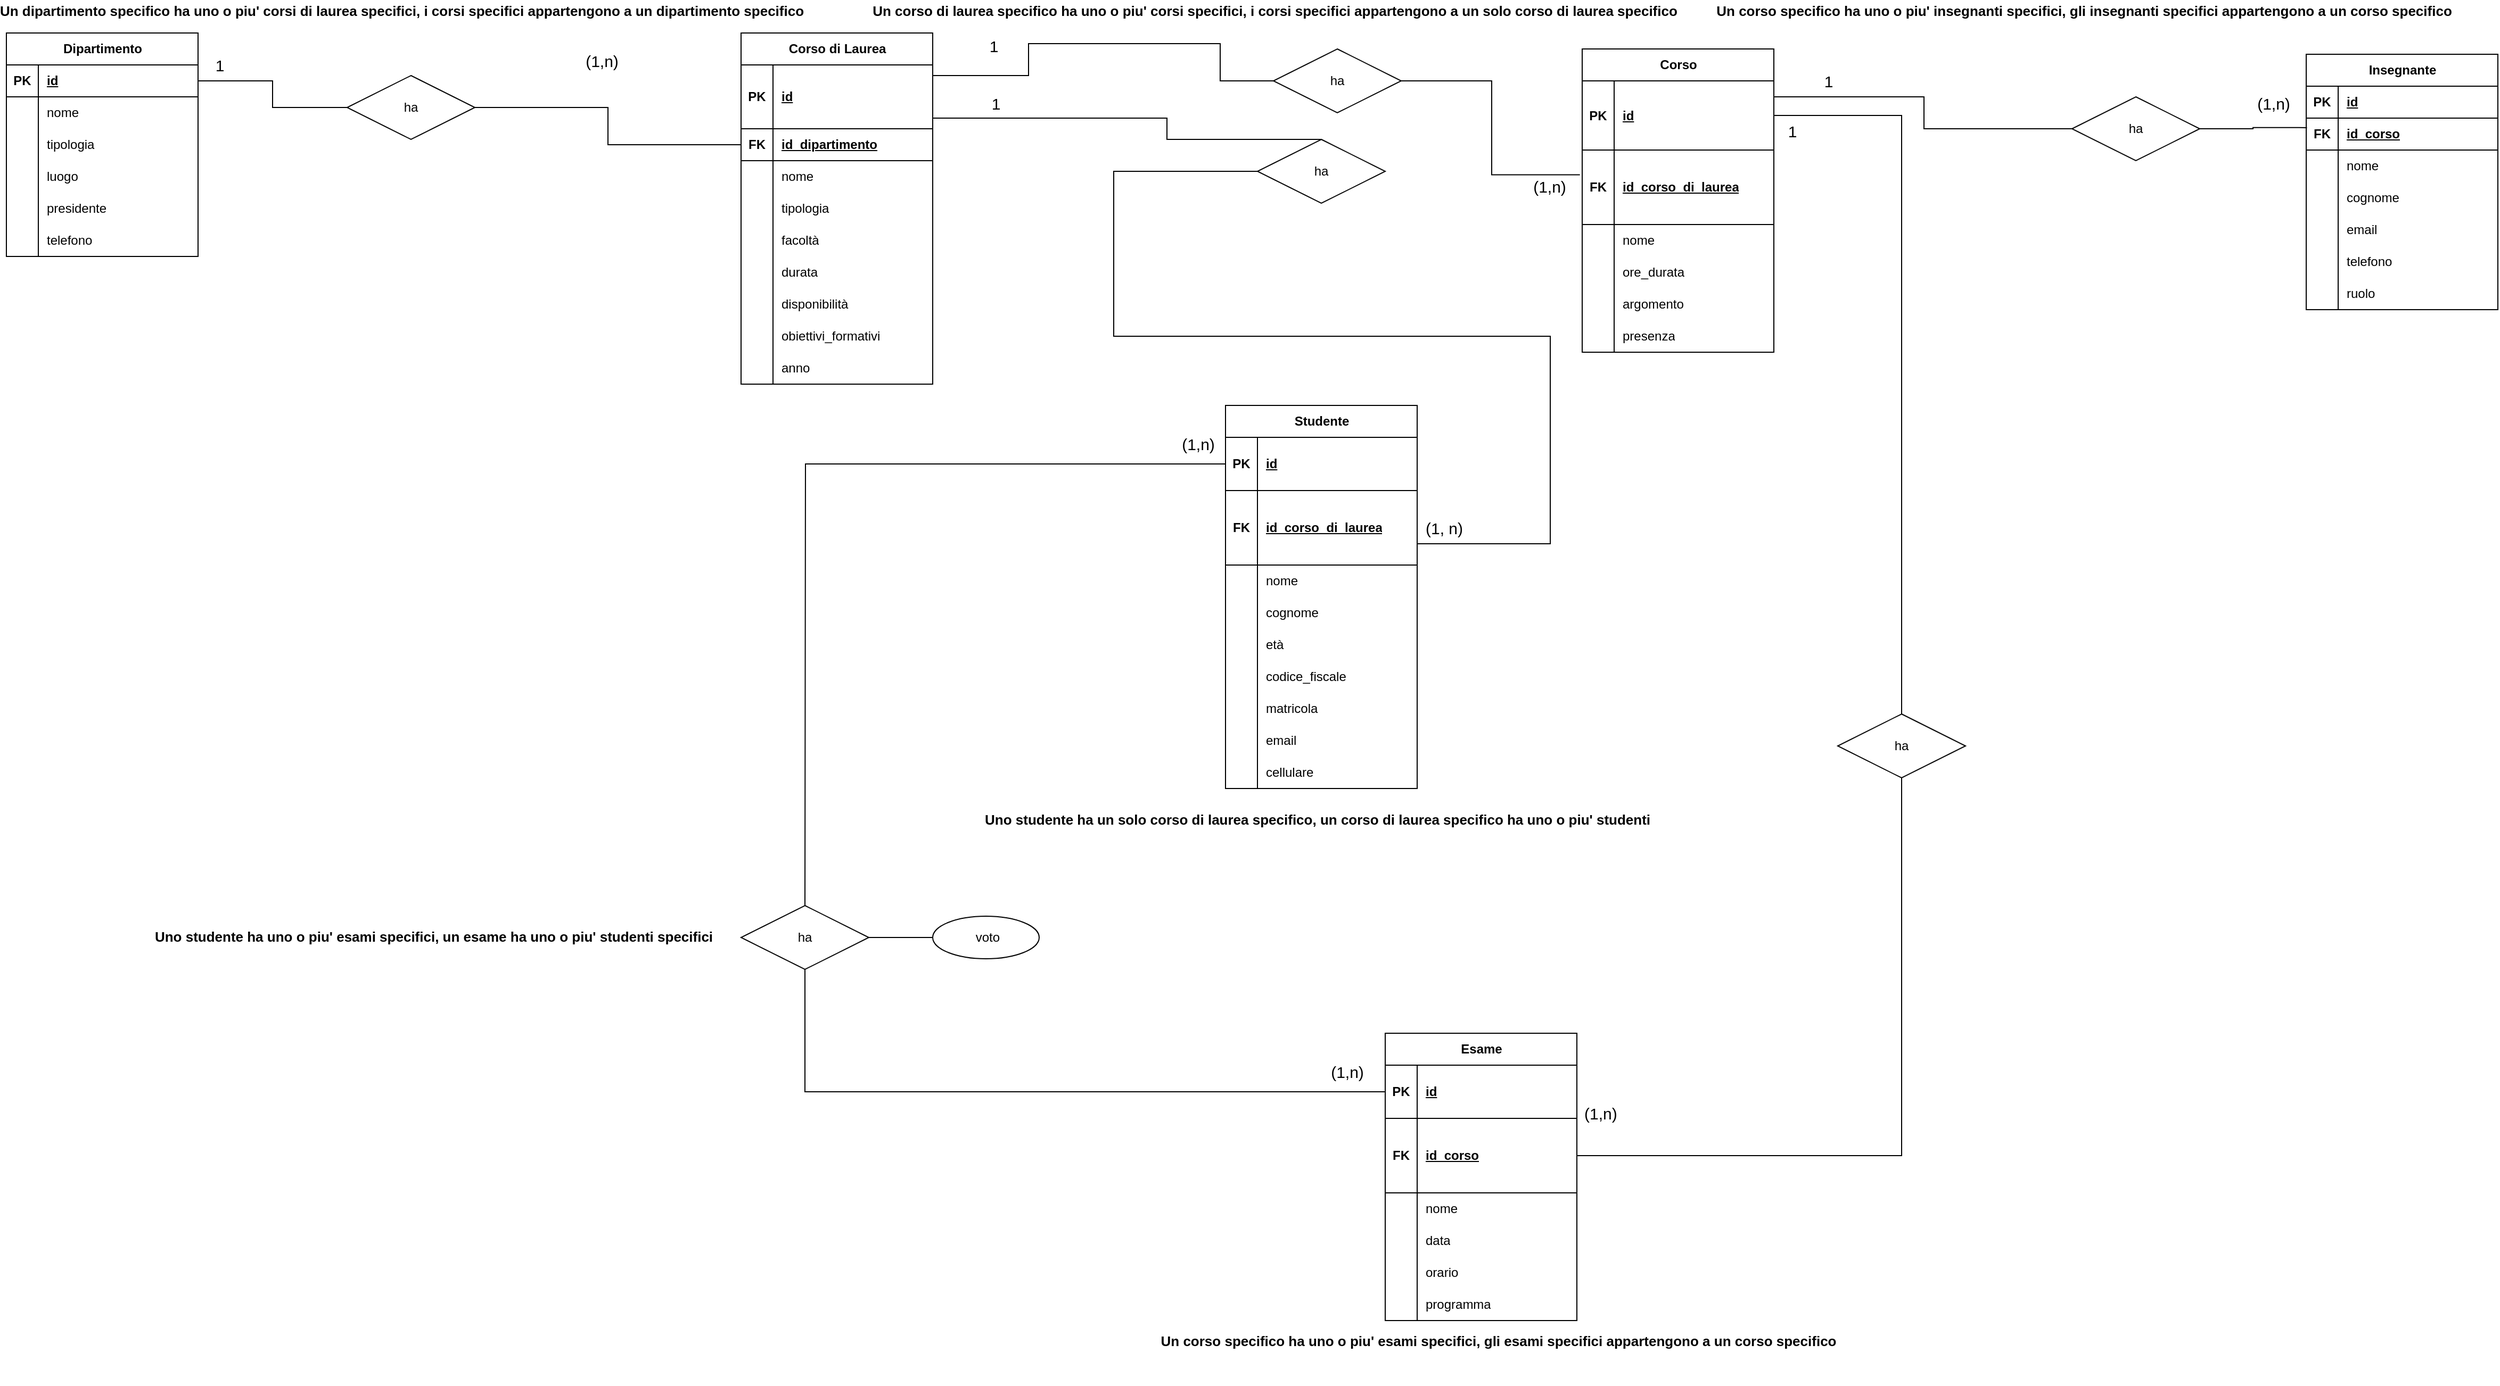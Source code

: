 <mxfile version="24.6.5" type="device">
  <diagram name="Page-1" id="4Qj-PUc7jDRKgTijDgz_">
    <mxGraphModel dx="1687" dy="868" grid="1" gridSize="10" guides="1" tooltips="1" connect="1" arrows="1" fold="1" page="1" pageScale="1" pageWidth="850" pageHeight="1100" math="0" shadow="0">
      <root>
        <mxCell id="0" />
        <mxCell id="1" parent="0" />
        <mxCell id="aA_2xzjwgM6uyd0G6j4R-1" value="Dipartimento" style="shape=table;startSize=30;container=1;collapsible=1;childLayout=tableLayout;fixedRows=1;rowLines=0;fontStyle=1;align=center;resizeLast=1;html=1;" vertex="1" parent="1">
          <mxGeometry x="40" y="40" width="180" height="210" as="geometry" />
        </mxCell>
        <mxCell id="aA_2xzjwgM6uyd0G6j4R-2" value="" style="shape=tableRow;horizontal=0;startSize=0;swimlaneHead=0;swimlaneBody=0;fillColor=none;collapsible=0;dropTarget=0;points=[[0,0.5],[1,0.5]];portConstraint=eastwest;top=0;left=0;right=0;bottom=1;" vertex="1" parent="aA_2xzjwgM6uyd0G6j4R-1">
          <mxGeometry y="30" width="180" height="30" as="geometry" />
        </mxCell>
        <mxCell id="aA_2xzjwgM6uyd0G6j4R-3" value="PK" style="shape=partialRectangle;connectable=0;fillColor=none;top=0;left=0;bottom=0;right=0;fontStyle=1;overflow=hidden;whiteSpace=wrap;html=1;" vertex="1" parent="aA_2xzjwgM6uyd0G6j4R-2">
          <mxGeometry width="30" height="30" as="geometry">
            <mxRectangle width="30" height="30" as="alternateBounds" />
          </mxGeometry>
        </mxCell>
        <mxCell id="aA_2xzjwgM6uyd0G6j4R-4" value="id" style="shape=partialRectangle;connectable=0;fillColor=none;top=0;left=0;bottom=0;right=0;align=left;spacingLeft=6;fontStyle=5;overflow=hidden;whiteSpace=wrap;html=1;" vertex="1" parent="aA_2xzjwgM6uyd0G6j4R-2">
          <mxGeometry x="30" width="150" height="30" as="geometry">
            <mxRectangle width="150" height="30" as="alternateBounds" />
          </mxGeometry>
        </mxCell>
        <mxCell id="aA_2xzjwgM6uyd0G6j4R-5" value="" style="shape=tableRow;horizontal=0;startSize=0;swimlaneHead=0;swimlaneBody=0;fillColor=none;collapsible=0;dropTarget=0;points=[[0,0.5],[1,0.5]];portConstraint=eastwest;top=0;left=0;right=0;bottom=0;" vertex="1" parent="aA_2xzjwgM6uyd0G6j4R-1">
          <mxGeometry y="60" width="180" height="30" as="geometry" />
        </mxCell>
        <mxCell id="aA_2xzjwgM6uyd0G6j4R-6" value="" style="shape=partialRectangle;connectable=0;fillColor=none;top=0;left=0;bottom=0;right=0;editable=1;overflow=hidden;whiteSpace=wrap;html=1;" vertex="1" parent="aA_2xzjwgM6uyd0G6j4R-5">
          <mxGeometry width="30" height="30" as="geometry">
            <mxRectangle width="30" height="30" as="alternateBounds" />
          </mxGeometry>
        </mxCell>
        <mxCell id="aA_2xzjwgM6uyd0G6j4R-7" value="nome" style="shape=partialRectangle;connectable=0;fillColor=none;top=0;left=0;bottom=0;right=0;align=left;spacingLeft=6;overflow=hidden;whiteSpace=wrap;html=1;" vertex="1" parent="aA_2xzjwgM6uyd0G6j4R-5">
          <mxGeometry x="30" width="150" height="30" as="geometry">
            <mxRectangle width="150" height="30" as="alternateBounds" />
          </mxGeometry>
        </mxCell>
        <mxCell id="aA_2xzjwgM6uyd0G6j4R-8" value="" style="shape=tableRow;horizontal=0;startSize=0;swimlaneHead=0;swimlaneBody=0;fillColor=none;collapsible=0;dropTarget=0;points=[[0,0.5],[1,0.5]];portConstraint=eastwest;top=0;left=0;right=0;bottom=0;" vertex="1" parent="aA_2xzjwgM6uyd0G6j4R-1">
          <mxGeometry y="90" width="180" height="30" as="geometry" />
        </mxCell>
        <mxCell id="aA_2xzjwgM6uyd0G6j4R-9" value="" style="shape=partialRectangle;connectable=0;fillColor=none;top=0;left=0;bottom=0;right=0;editable=1;overflow=hidden;whiteSpace=wrap;html=1;" vertex="1" parent="aA_2xzjwgM6uyd0G6j4R-8">
          <mxGeometry width="30" height="30" as="geometry">
            <mxRectangle width="30" height="30" as="alternateBounds" />
          </mxGeometry>
        </mxCell>
        <mxCell id="aA_2xzjwgM6uyd0G6j4R-10" value="tipologia" style="shape=partialRectangle;connectable=0;fillColor=none;top=0;left=0;bottom=0;right=0;align=left;spacingLeft=6;overflow=hidden;whiteSpace=wrap;html=1;" vertex="1" parent="aA_2xzjwgM6uyd0G6j4R-8">
          <mxGeometry x="30" width="150" height="30" as="geometry">
            <mxRectangle width="150" height="30" as="alternateBounds" />
          </mxGeometry>
        </mxCell>
        <mxCell id="aA_2xzjwgM6uyd0G6j4R-351" value="" style="shape=tableRow;horizontal=0;startSize=0;swimlaneHead=0;swimlaneBody=0;fillColor=none;collapsible=0;dropTarget=0;points=[[0,0.5],[1,0.5]];portConstraint=eastwest;top=0;left=0;right=0;bottom=0;" vertex="1" parent="aA_2xzjwgM6uyd0G6j4R-1">
          <mxGeometry y="120" width="180" height="30" as="geometry" />
        </mxCell>
        <mxCell id="aA_2xzjwgM6uyd0G6j4R-352" value="" style="shape=partialRectangle;connectable=0;fillColor=none;top=0;left=0;bottom=0;right=0;editable=1;overflow=hidden;whiteSpace=wrap;html=1;" vertex="1" parent="aA_2xzjwgM6uyd0G6j4R-351">
          <mxGeometry width="30" height="30" as="geometry">
            <mxRectangle width="30" height="30" as="alternateBounds" />
          </mxGeometry>
        </mxCell>
        <mxCell id="aA_2xzjwgM6uyd0G6j4R-353" value="luogo" style="shape=partialRectangle;connectable=0;fillColor=none;top=0;left=0;bottom=0;right=0;align=left;spacingLeft=6;overflow=hidden;whiteSpace=wrap;html=1;" vertex="1" parent="aA_2xzjwgM6uyd0G6j4R-351">
          <mxGeometry x="30" width="150" height="30" as="geometry">
            <mxRectangle width="150" height="30" as="alternateBounds" />
          </mxGeometry>
        </mxCell>
        <mxCell id="aA_2xzjwgM6uyd0G6j4R-354" value="" style="shape=tableRow;horizontal=0;startSize=0;swimlaneHead=0;swimlaneBody=0;fillColor=none;collapsible=0;dropTarget=0;points=[[0,0.5],[1,0.5]];portConstraint=eastwest;top=0;left=0;right=0;bottom=0;" vertex="1" parent="aA_2xzjwgM6uyd0G6j4R-1">
          <mxGeometry y="150" width="180" height="30" as="geometry" />
        </mxCell>
        <mxCell id="aA_2xzjwgM6uyd0G6j4R-355" value="" style="shape=partialRectangle;connectable=0;fillColor=none;top=0;left=0;bottom=0;right=0;editable=1;overflow=hidden;whiteSpace=wrap;html=1;" vertex="1" parent="aA_2xzjwgM6uyd0G6j4R-354">
          <mxGeometry width="30" height="30" as="geometry">
            <mxRectangle width="30" height="30" as="alternateBounds" />
          </mxGeometry>
        </mxCell>
        <mxCell id="aA_2xzjwgM6uyd0G6j4R-356" value="presidente" style="shape=partialRectangle;connectable=0;fillColor=none;top=0;left=0;bottom=0;right=0;align=left;spacingLeft=6;overflow=hidden;whiteSpace=wrap;html=1;" vertex="1" parent="aA_2xzjwgM6uyd0G6j4R-354">
          <mxGeometry x="30" width="150" height="30" as="geometry">
            <mxRectangle width="150" height="30" as="alternateBounds" />
          </mxGeometry>
        </mxCell>
        <mxCell id="aA_2xzjwgM6uyd0G6j4R-11" value="" style="shape=tableRow;horizontal=0;startSize=0;swimlaneHead=0;swimlaneBody=0;fillColor=none;collapsible=0;dropTarget=0;points=[[0,0.5],[1,0.5]];portConstraint=eastwest;top=0;left=0;right=0;bottom=0;" vertex="1" parent="aA_2xzjwgM6uyd0G6j4R-1">
          <mxGeometry y="180" width="180" height="30" as="geometry" />
        </mxCell>
        <mxCell id="aA_2xzjwgM6uyd0G6j4R-12" value="" style="shape=partialRectangle;connectable=0;fillColor=none;top=0;left=0;bottom=0;right=0;editable=1;overflow=hidden;whiteSpace=wrap;html=1;" vertex="1" parent="aA_2xzjwgM6uyd0G6j4R-11">
          <mxGeometry width="30" height="30" as="geometry">
            <mxRectangle width="30" height="30" as="alternateBounds" />
          </mxGeometry>
        </mxCell>
        <mxCell id="aA_2xzjwgM6uyd0G6j4R-13" value="telefono" style="shape=partialRectangle;connectable=0;fillColor=none;top=0;left=0;bottom=0;right=0;align=left;spacingLeft=6;overflow=hidden;whiteSpace=wrap;html=1;" vertex="1" parent="aA_2xzjwgM6uyd0G6j4R-11">
          <mxGeometry x="30" width="150" height="30" as="geometry">
            <mxRectangle width="150" height="30" as="alternateBounds" />
          </mxGeometry>
        </mxCell>
        <mxCell id="aA_2xzjwgM6uyd0G6j4R-14" value="Corso di Laurea" style="shape=table;startSize=30;container=1;collapsible=1;childLayout=tableLayout;fixedRows=1;rowLines=0;fontStyle=1;align=center;resizeLast=1;html=1;" vertex="1" parent="1">
          <mxGeometry x="730" y="40" width="180" height="330" as="geometry" />
        </mxCell>
        <mxCell id="aA_2xzjwgM6uyd0G6j4R-15" value="" style="shape=tableRow;horizontal=0;startSize=0;swimlaneHead=0;swimlaneBody=0;fillColor=none;collapsible=0;dropTarget=0;points=[[0,0.5],[1,0.5]];portConstraint=eastwest;top=0;left=0;right=0;bottom=1;" vertex="1" parent="aA_2xzjwgM6uyd0G6j4R-14">
          <mxGeometry y="30" width="180" height="60" as="geometry" />
        </mxCell>
        <mxCell id="aA_2xzjwgM6uyd0G6j4R-16" value="PK" style="shape=partialRectangle;connectable=0;fillColor=none;top=0;left=0;bottom=0;right=0;fontStyle=1;overflow=hidden;whiteSpace=wrap;html=1;" vertex="1" parent="aA_2xzjwgM6uyd0G6j4R-15">
          <mxGeometry width="30" height="60" as="geometry">
            <mxRectangle width="30" height="60" as="alternateBounds" />
          </mxGeometry>
        </mxCell>
        <mxCell id="aA_2xzjwgM6uyd0G6j4R-17" value="id" style="shape=partialRectangle;connectable=0;fillColor=none;top=0;left=0;bottom=0;right=0;align=left;spacingLeft=6;fontStyle=5;overflow=hidden;whiteSpace=wrap;html=1;" vertex="1" parent="aA_2xzjwgM6uyd0G6j4R-15">
          <mxGeometry x="30" width="150" height="60" as="geometry">
            <mxRectangle width="150" height="60" as="alternateBounds" />
          </mxGeometry>
        </mxCell>
        <mxCell id="aA_2xzjwgM6uyd0G6j4R-251" value="" style="shape=tableRow;horizontal=0;startSize=0;swimlaneHead=0;swimlaneBody=0;fillColor=none;collapsible=0;dropTarget=0;points=[[0,0.5],[1,0.5]];portConstraint=eastwest;top=0;left=0;right=0;bottom=1;" vertex="1" parent="aA_2xzjwgM6uyd0G6j4R-14">
          <mxGeometry y="90" width="180" height="30" as="geometry" />
        </mxCell>
        <mxCell id="aA_2xzjwgM6uyd0G6j4R-252" value="FK" style="shape=partialRectangle;connectable=0;fillColor=none;top=0;left=0;bottom=0;right=0;fontStyle=1;overflow=hidden;whiteSpace=wrap;html=1;" vertex="1" parent="aA_2xzjwgM6uyd0G6j4R-251">
          <mxGeometry width="30" height="30" as="geometry">
            <mxRectangle width="30" height="30" as="alternateBounds" />
          </mxGeometry>
        </mxCell>
        <mxCell id="aA_2xzjwgM6uyd0G6j4R-253" value="id_dipartimento" style="shape=partialRectangle;connectable=0;fillColor=none;top=0;left=0;bottom=0;right=0;align=left;spacingLeft=6;fontStyle=5;overflow=hidden;whiteSpace=wrap;html=1;" vertex="1" parent="aA_2xzjwgM6uyd0G6j4R-251">
          <mxGeometry x="30" width="150" height="30" as="geometry">
            <mxRectangle width="150" height="30" as="alternateBounds" />
          </mxGeometry>
        </mxCell>
        <mxCell id="aA_2xzjwgM6uyd0G6j4R-18" value="" style="shape=tableRow;horizontal=0;startSize=0;swimlaneHead=0;swimlaneBody=0;fillColor=none;collapsible=0;dropTarget=0;points=[[0,0.5],[1,0.5]];portConstraint=eastwest;top=0;left=0;right=0;bottom=0;" vertex="1" parent="aA_2xzjwgM6uyd0G6j4R-14">
          <mxGeometry y="120" width="180" height="30" as="geometry" />
        </mxCell>
        <mxCell id="aA_2xzjwgM6uyd0G6j4R-19" value="" style="shape=partialRectangle;connectable=0;fillColor=none;top=0;left=0;bottom=0;right=0;editable=1;overflow=hidden;whiteSpace=wrap;html=1;" vertex="1" parent="aA_2xzjwgM6uyd0G6j4R-18">
          <mxGeometry width="30" height="30" as="geometry">
            <mxRectangle width="30" height="30" as="alternateBounds" />
          </mxGeometry>
        </mxCell>
        <mxCell id="aA_2xzjwgM6uyd0G6j4R-20" value="nome" style="shape=partialRectangle;connectable=0;fillColor=none;top=0;left=0;bottom=0;right=0;align=left;spacingLeft=6;overflow=hidden;whiteSpace=wrap;html=1;" vertex="1" parent="aA_2xzjwgM6uyd0G6j4R-18">
          <mxGeometry x="30" width="150" height="30" as="geometry">
            <mxRectangle width="150" height="30" as="alternateBounds" />
          </mxGeometry>
        </mxCell>
        <mxCell id="aA_2xzjwgM6uyd0G6j4R-363" value="" style="shape=tableRow;horizontal=0;startSize=0;swimlaneHead=0;swimlaneBody=0;fillColor=none;collapsible=0;dropTarget=0;points=[[0,0.5],[1,0.5]];portConstraint=eastwest;top=0;left=0;right=0;bottom=0;" vertex="1" parent="aA_2xzjwgM6uyd0G6j4R-14">
          <mxGeometry y="150" width="180" height="30" as="geometry" />
        </mxCell>
        <mxCell id="aA_2xzjwgM6uyd0G6j4R-364" value="" style="shape=partialRectangle;connectable=0;fillColor=none;top=0;left=0;bottom=0;right=0;editable=1;overflow=hidden;whiteSpace=wrap;html=1;" vertex="1" parent="aA_2xzjwgM6uyd0G6j4R-363">
          <mxGeometry width="30" height="30" as="geometry">
            <mxRectangle width="30" height="30" as="alternateBounds" />
          </mxGeometry>
        </mxCell>
        <mxCell id="aA_2xzjwgM6uyd0G6j4R-365" value="tipologia" style="shape=partialRectangle;connectable=0;fillColor=none;top=0;left=0;bottom=0;right=0;align=left;spacingLeft=6;overflow=hidden;whiteSpace=wrap;html=1;" vertex="1" parent="aA_2xzjwgM6uyd0G6j4R-363">
          <mxGeometry x="30" width="150" height="30" as="geometry">
            <mxRectangle width="150" height="30" as="alternateBounds" />
          </mxGeometry>
        </mxCell>
        <mxCell id="aA_2xzjwgM6uyd0G6j4R-21" value="" style="shape=tableRow;horizontal=0;startSize=0;swimlaneHead=0;swimlaneBody=0;fillColor=none;collapsible=0;dropTarget=0;points=[[0,0.5],[1,0.5]];portConstraint=eastwest;top=0;left=0;right=0;bottom=0;" vertex="1" parent="aA_2xzjwgM6uyd0G6j4R-14">
          <mxGeometry y="180" width="180" height="30" as="geometry" />
        </mxCell>
        <mxCell id="aA_2xzjwgM6uyd0G6j4R-22" value="" style="shape=partialRectangle;connectable=0;fillColor=none;top=0;left=0;bottom=0;right=0;editable=1;overflow=hidden;whiteSpace=wrap;html=1;" vertex="1" parent="aA_2xzjwgM6uyd0G6j4R-21">
          <mxGeometry width="30" height="30" as="geometry">
            <mxRectangle width="30" height="30" as="alternateBounds" />
          </mxGeometry>
        </mxCell>
        <mxCell id="aA_2xzjwgM6uyd0G6j4R-23" value="facoltà" style="shape=partialRectangle;connectable=0;fillColor=none;top=0;left=0;bottom=0;right=0;align=left;spacingLeft=6;overflow=hidden;whiteSpace=wrap;html=1;" vertex="1" parent="aA_2xzjwgM6uyd0G6j4R-21">
          <mxGeometry x="30" width="150" height="30" as="geometry">
            <mxRectangle width="150" height="30" as="alternateBounds" />
          </mxGeometry>
        </mxCell>
        <mxCell id="aA_2xzjwgM6uyd0G6j4R-24" value="" style="shape=tableRow;horizontal=0;startSize=0;swimlaneHead=0;swimlaneBody=0;fillColor=none;collapsible=0;dropTarget=0;points=[[0,0.5],[1,0.5]];portConstraint=eastwest;top=0;left=0;right=0;bottom=0;" vertex="1" parent="aA_2xzjwgM6uyd0G6j4R-14">
          <mxGeometry y="210" width="180" height="30" as="geometry" />
        </mxCell>
        <mxCell id="aA_2xzjwgM6uyd0G6j4R-25" value="" style="shape=partialRectangle;connectable=0;fillColor=none;top=0;left=0;bottom=0;right=0;editable=1;overflow=hidden;whiteSpace=wrap;html=1;" vertex="1" parent="aA_2xzjwgM6uyd0G6j4R-24">
          <mxGeometry width="30" height="30" as="geometry">
            <mxRectangle width="30" height="30" as="alternateBounds" />
          </mxGeometry>
        </mxCell>
        <mxCell id="aA_2xzjwgM6uyd0G6j4R-26" value="durata" style="shape=partialRectangle;connectable=0;fillColor=none;top=0;left=0;bottom=0;right=0;align=left;spacingLeft=6;overflow=hidden;whiteSpace=wrap;html=1;" vertex="1" parent="aA_2xzjwgM6uyd0G6j4R-24">
          <mxGeometry x="30" width="150" height="30" as="geometry">
            <mxRectangle width="150" height="30" as="alternateBounds" />
          </mxGeometry>
        </mxCell>
        <mxCell id="aA_2xzjwgM6uyd0G6j4R-366" value="" style="shape=tableRow;horizontal=0;startSize=0;swimlaneHead=0;swimlaneBody=0;fillColor=none;collapsible=0;dropTarget=0;points=[[0,0.5],[1,0.5]];portConstraint=eastwest;top=0;left=0;right=0;bottom=0;" vertex="1" parent="aA_2xzjwgM6uyd0G6j4R-14">
          <mxGeometry y="240" width="180" height="30" as="geometry" />
        </mxCell>
        <mxCell id="aA_2xzjwgM6uyd0G6j4R-367" value="" style="shape=partialRectangle;connectable=0;fillColor=none;top=0;left=0;bottom=0;right=0;editable=1;overflow=hidden;whiteSpace=wrap;html=1;" vertex="1" parent="aA_2xzjwgM6uyd0G6j4R-366">
          <mxGeometry width="30" height="30" as="geometry">
            <mxRectangle width="30" height="30" as="alternateBounds" />
          </mxGeometry>
        </mxCell>
        <mxCell id="aA_2xzjwgM6uyd0G6j4R-368" value="disponibilità" style="shape=partialRectangle;connectable=0;fillColor=none;top=0;left=0;bottom=0;right=0;align=left;spacingLeft=6;overflow=hidden;whiteSpace=wrap;html=1;" vertex="1" parent="aA_2xzjwgM6uyd0G6j4R-366">
          <mxGeometry x="30" width="150" height="30" as="geometry">
            <mxRectangle width="150" height="30" as="alternateBounds" />
          </mxGeometry>
        </mxCell>
        <mxCell id="aA_2xzjwgM6uyd0G6j4R-357" value="" style="shape=tableRow;horizontal=0;startSize=0;swimlaneHead=0;swimlaneBody=0;fillColor=none;collapsible=0;dropTarget=0;points=[[0,0.5],[1,0.5]];portConstraint=eastwest;top=0;left=0;right=0;bottom=0;" vertex="1" parent="aA_2xzjwgM6uyd0G6j4R-14">
          <mxGeometry y="270" width="180" height="30" as="geometry" />
        </mxCell>
        <mxCell id="aA_2xzjwgM6uyd0G6j4R-358" value="" style="shape=partialRectangle;connectable=0;fillColor=none;top=0;left=0;bottom=0;right=0;editable=1;overflow=hidden;whiteSpace=wrap;html=1;" vertex="1" parent="aA_2xzjwgM6uyd0G6j4R-357">
          <mxGeometry width="30" height="30" as="geometry">
            <mxRectangle width="30" height="30" as="alternateBounds" />
          </mxGeometry>
        </mxCell>
        <mxCell id="aA_2xzjwgM6uyd0G6j4R-359" value="obiettivi_formativi" style="shape=partialRectangle;connectable=0;fillColor=none;top=0;left=0;bottom=0;right=0;align=left;spacingLeft=6;overflow=hidden;whiteSpace=wrap;html=1;" vertex="1" parent="aA_2xzjwgM6uyd0G6j4R-357">
          <mxGeometry x="30" width="150" height="30" as="geometry">
            <mxRectangle width="150" height="30" as="alternateBounds" />
          </mxGeometry>
        </mxCell>
        <mxCell id="aA_2xzjwgM6uyd0G6j4R-385" value="" style="shape=tableRow;horizontal=0;startSize=0;swimlaneHead=0;swimlaneBody=0;fillColor=none;collapsible=0;dropTarget=0;points=[[0,0.5],[1,0.5]];portConstraint=eastwest;top=0;left=0;right=0;bottom=0;" vertex="1" parent="aA_2xzjwgM6uyd0G6j4R-14">
          <mxGeometry y="300" width="180" height="30" as="geometry" />
        </mxCell>
        <mxCell id="aA_2xzjwgM6uyd0G6j4R-386" value="" style="shape=partialRectangle;connectable=0;fillColor=none;top=0;left=0;bottom=0;right=0;editable=1;overflow=hidden;whiteSpace=wrap;html=1;" vertex="1" parent="aA_2xzjwgM6uyd0G6j4R-385">
          <mxGeometry width="30" height="30" as="geometry">
            <mxRectangle width="30" height="30" as="alternateBounds" />
          </mxGeometry>
        </mxCell>
        <mxCell id="aA_2xzjwgM6uyd0G6j4R-387" value="anno" style="shape=partialRectangle;connectable=0;fillColor=none;top=0;left=0;bottom=0;right=0;align=left;spacingLeft=6;overflow=hidden;whiteSpace=wrap;html=1;" vertex="1" parent="aA_2xzjwgM6uyd0G6j4R-385">
          <mxGeometry x="30" width="150" height="30" as="geometry">
            <mxRectangle width="150" height="30" as="alternateBounds" />
          </mxGeometry>
        </mxCell>
        <mxCell id="aA_2xzjwgM6uyd0G6j4R-31" style="edgeStyle=orthogonalEdgeStyle;rounded=0;orthogonalLoop=1;jettySize=auto;html=1;exitX=1;exitY=0.5;exitDx=0;exitDy=0;endArrow=none;endFill=0;entryX=0;entryY=0.5;entryDx=0;entryDy=0;" edge="1" parent="1" source="aA_2xzjwgM6uyd0G6j4R-27" target="aA_2xzjwgM6uyd0G6j4R-251">
          <mxGeometry relative="1" as="geometry" />
        </mxCell>
        <mxCell id="aA_2xzjwgM6uyd0G6j4R-27" value="ha" style="shape=rhombus;perimeter=rhombusPerimeter;whiteSpace=wrap;html=1;align=center;" vertex="1" parent="1">
          <mxGeometry x="360" y="80" width="120" height="60" as="geometry" />
        </mxCell>
        <mxCell id="aA_2xzjwgM6uyd0G6j4R-30" style="edgeStyle=orthogonalEdgeStyle;rounded=0;orthogonalLoop=1;jettySize=auto;html=1;exitX=1;exitY=0.5;exitDx=0;exitDy=0;entryX=0;entryY=0.5;entryDx=0;entryDy=0;endArrow=none;endFill=0;" edge="1" parent="1" source="aA_2xzjwgM6uyd0G6j4R-2" target="aA_2xzjwgM6uyd0G6j4R-27">
          <mxGeometry relative="1" as="geometry" />
        </mxCell>
        <mxCell id="aA_2xzjwgM6uyd0G6j4R-32" value="1" style="edgeLabel;html=1;align=center;verticalAlign=middle;resizable=0;points=[];fontSize=15;" vertex="1" connectable="0" parent="aA_2xzjwgM6uyd0G6j4R-30">
          <mxGeometry x="-0.382" y="2" relative="1" as="geometry">
            <mxPoint x="-31" y="-13" as="offset" />
          </mxGeometry>
        </mxCell>
        <mxCell id="aA_2xzjwgM6uyd0G6j4R-33" value="(1,n)" style="edgeLabel;html=1;align=center;verticalAlign=middle;resizable=0;points=[];fontSize=15;" vertex="1" connectable="0" parent="1">
          <mxGeometry x="260.002" y="80" as="geometry">
            <mxPoint x="339" y="-14" as="offset" />
          </mxGeometry>
        </mxCell>
        <mxCell id="aA_2xzjwgM6uyd0G6j4R-34" value="&lt;b&gt;&lt;font style=&quot;font-size: 13px;&quot;&gt;Un dipartimento specifico ha uno o piu&#39; corsi di laurea specifici, i corsi specifici appartengono a un dipartimento specifico&lt;/font&gt;&lt;/b&gt;" style="edgeLabel;html=1;align=center;verticalAlign=middle;resizable=0;points=[];fontSize=15;" vertex="1" connectable="0" parent="1">
          <mxGeometry x="410.002" y="60" as="geometry">
            <mxPoint x="1" y="-42" as="offset" />
          </mxGeometry>
        </mxCell>
        <mxCell id="aA_2xzjwgM6uyd0G6j4R-103" value="Corso" style="shape=table;startSize=30;container=1;collapsible=1;childLayout=tableLayout;fixedRows=1;rowLines=0;fontStyle=1;align=center;resizeLast=1;html=1;" vertex="1" parent="1">
          <mxGeometry x="1520" y="55" width="180" height="285" as="geometry" />
        </mxCell>
        <mxCell id="aA_2xzjwgM6uyd0G6j4R-104" value="" style="shape=tableRow;horizontal=0;startSize=0;swimlaneHead=0;swimlaneBody=0;fillColor=none;collapsible=0;dropTarget=0;points=[[0,0.5],[1,0.5]];portConstraint=eastwest;top=0;left=0;right=0;bottom=1;" vertex="1" parent="aA_2xzjwgM6uyd0G6j4R-103">
          <mxGeometry y="30" width="180" height="65" as="geometry" />
        </mxCell>
        <mxCell id="aA_2xzjwgM6uyd0G6j4R-105" value="PK" style="shape=partialRectangle;connectable=0;fillColor=none;top=0;left=0;bottom=0;right=0;fontStyle=1;overflow=hidden;whiteSpace=wrap;html=1;" vertex="1" parent="aA_2xzjwgM6uyd0G6j4R-104">
          <mxGeometry width="30" height="65" as="geometry">
            <mxRectangle width="30" height="65" as="alternateBounds" />
          </mxGeometry>
        </mxCell>
        <mxCell id="aA_2xzjwgM6uyd0G6j4R-106" value="id" style="shape=partialRectangle;connectable=0;fillColor=none;top=0;left=0;bottom=0;right=0;align=left;spacingLeft=6;fontStyle=5;overflow=hidden;whiteSpace=wrap;html=1;" vertex="1" parent="aA_2xzjwgM6uyd0G6j4R-104">
          <mxGeometry x="30" width="150" height="65" as="geometry">
            <mxRectangle width="150" height="65" as="alternateBounds" />
          </mxGeometry>
        </mxCell>
        <mxCell id="aA_2xzjwgM6uyd0G6j4R-254" value="" style="shape=tableRow;horizontal=0;startSize=0;swimlaneHead=0;swimlaneBody=0;fillColor=none;collapsible=0;dropTarget=0;points=[[0,0.5],[1,0.5]];portConstraint=eastwest;top=0;left=0;right=0;bottom=1;" vertex="1" parent="aA_2xzjwgM6uyd0G6j4R-103">
          <mxGeometry y="95" width="180" height="70" as="geometry" />
        </mxCell>
        <mxCell id="aA_2xzjwgM6uyd0G6j4R-255" value="FK" style="shape=partialRectangle;connectable=0;fillColor=none;top=0;left=0;bottom=0;right=0;fontStyle=1;overflow=hidden;whiteSpace=wrap;html=1;" vertex="1" parent="aA_2xzjwgM6uyd0G6j4R-254">
          <mxGeometry width="30" height="70" as="geometry">
            <mxRectangle width="30" height="70" as="alternateBounds" />
          </mxGeometry>
        </mxCell>
        <mxCell id="aA_2xzjwgM6uyd0G6j4R-256" value="id_corso_di_laurea" style="shape=partialRectangle;connectable=0;fillColor=none;top=0;left=0;bottom=0;right=0;align=left;spacingLeft=6;fontStyle=5;overflow=hidden;whiteSpace=wrap;html=1;" vertex="1" parent="aA_2xzjwgM6uyd0G6j4R-254">
          <mxGeometry x="30" width="150" height="70" as="geometry">
            <mxRectangle width="150" height="70" as="alternateBounds" />
          </mxGeometry>
        </mxCell>
        <mxCell id="aA_2xzjwgM6uyd0G6j4R-107" value="" style="shape=tableRow;horizontal=0;startSize=0;swimlaneHead=0;swimlaneBody=0;fillColor=none;collapsible=0;dropTarget=0;points=[[0,0.5],[1,0.5]];portConstraint=eastwest;top=0;left=0;right=0;bottom=0;" vertex="1" parent="aA_2xzjwgM6uyd0G6j4R-103">
          <mxGeometry y="165" width="180" height="30" as="geometry" />
        </mxCell>
        <mxCell id="aA_2xzjwgM6uyd0G6j4R-108" value="" style="shape=partialRectangle;connectable=0;fillColor=none;top=0;left=0;bottom=0;right=0;editable=1;overflow=hidden;whiteSpace=wrap;html=1;" vertex="1" parent="aA_2xzjwgM6uyd0G6j4R-107">
          <mxGeometry width="30" height="30" as="geometry">
            <mxRectangle width="30" height="30" as="alternateBounds" />
          </mxGeometry>
        </mxCell>
        <mxCell id="aA_2xzjwgM6uyd0G6j4R-109" value="nome" style="shape=partialRectangle;connectable=0;fillColor=none;top=0;left=0;bottom=0;right=0;align=left;spacingLeft=6;overflow=hidden;whiteSpace=wrap;html=1;" vertex="1" parent="aA_2xzjwgM6uyd0G6j4R-107">
          <mxGeometry x="30" width="150" height="30" as="geometry">
            <mxRectangle width="150" height="30" as="alternateBounds" />
          </mxGeometry>
        </mxCell>
        <mxCell id="aA_2xzjwgM6uyd0G6j4R-110" value="" style="shape=tableRow;horizontal=0;startSize=0;swimlaneHead=0;swimlaneBody=0;fillColor=none;collapsible=0;dropTarget=0;points=[[0,0.5],[1,0.5]];portConstraint=eastwest;top=0;left=0;right=0;bottom=0;" vertex="1" parent="aA_2xzjwgM6uyd0G6j4R-103">
          <mxGeometry y="195" width="180" height="30" as="geometry" />
        </mxCell>
        <mxCell id="aA_2xzjwgM6uyd0G6j4R-111" value="" style="shape=partialRectangle;connectable=0;fillColor=none;top=0;left=0;bottom=0;right=0;editable=1;overflow=hidden;whiteSpace=wrap;html=1;" vertex="1" parent="aA_2xzjwgM6uyd0G6j4R-110">
          <mxGeometry width="30" height="30" as="geometry">
            <mxRectangle width="30" height="30" as="alternateBounds" />
          </mxGeometry>
        </mxCell>
        <mxCell id="aA_2xzjwgM6uyd0G6j4R-112" value="ore_durata" style="shape=partialRectangle;connectable=0;fillColor=none;top=0;left=0;bottom=0;right=0;align=left;spacingLeft=6;overflow=hidden;whiteSpace=wrap;html=1;" vertex="1" parent="aA_2xzjwgM6uyd0G6j4R-110">
          <mxGeometry x="30" width="150" height="30" as="geometry">
            <mxRectangle width="150" height="30" as="alternateBounds" />
          </mxGeometry>
        </mxCell>
        <mxCell id="aA_2xzjwgM6uyd0G6j4R-113" value="" style="shape=tableRow;horizontal=0;startSize=0;swimlaneHead=0;swimlaneBody=0;fillColor=none;collapsible=0;dropTarget=0;points=[[0,0.5],[1,0.5]];portConstraint=eastwest;top=0;left=0;right=0;bottom=0;" vertex="1" parent="aA_2xzjwgM6uyd0G6j4R-103">
          <mxGeometry y="225" width="180" height="30" as="geometry" />
        </mxCell>
        <mxCell id="aA_2xzjwgM6uyd0G6j4R-114" value="" style="shape=partialRectangle;connectable=0;fillColor=none;top=0;left=0;bottom=0;right=0;editable=1;overflow=hidden;whiteSpace=wrap;html=1;" vertex="1" parent="aA_2xzjwgM6uyd0G6j4R-113">
          <mxGeometry width="30" height="30" as="geometry">
            <mxRectangle width="30" height="30" as="alternateBounds" />
          </mxGeometry>
        </mxCell>
        <mxCell id="aA_2xzjwgM6uyd0G6j4R-115" value="argomento" style="shape=partialRectangle;connectable=0;fillColor=none;top=0;left=0;bottom=0;right=0;align=left;spacingLeft=6;overflow=hidden;whiteSpace=wrap;html=1;" vertex="1" parent="aA_2xzjwgM6uyd0G6j4R-113">
          <mxGeometry x="30" width="150" height="30" as="geometry">
            <mxRectangle width="150" height="30" as="alternateBounds" />
          </mxGeometry>
        </mxCell>
        <mxCell id="aA_2xzjwgM6uyd0G6j4R-369" value="" style="shape=tableRow;horizontal=0;startSize=0;swimlaneHead=0;swimlaneBody=0;fillColor=none;collapsible=0;dropTarget=0;points=[[0,0.5],[1,0.5]];portConstraint=eastwest;top=0;left=0;right=0;bottom=0;" vertex="1" parent="aA_2xzjwgM6uyd0G6j4R-103">
          <mxGeometry y="255" width="180" height="30" as="geometry" />
        </mxCell>
        <mxCell id="aA_2xzjwgM6uyd0G6j4R-370" value="" style="shape=partialRectangle;connectable=0;fillColor=none;top=0;left=0;bottom=0;right=0;editable=1;overflow=hidden;whiteSpace=wrap;html=1;" vertex="1" parent="aA_2xzjwgM6uyd0G6j4R-369">
          <mxGeometry width="30" height="30" as="geometry">
            <mxRectangle width="30" height="30" as="alternateBounds" />
          </mxGeometry>
        </mxCell>
        <mxCell id="aA_2xzjwgM6uyd0G6j4R-371" value="presenza" style="shape=partialRectangle;connectable=0;fillColor=none;top=0;left=0;bottom=0;right=0;align=left;spacingLeft=6;overflow=hidden;whiteSpace=wrap;html=1;" vertex="1" parent="aA_2xzjwgM6uyd0G6j4R-369">
          <mxGeometry x="30" width="150" height="30" as="geometry">
            <mxRectangle width="150" height="30" as="alternateBounds" />
          </mxGeometry>
        </mxCell>
        <mxCell id="aA_2xzjwgM6uyd0G6j4R-116" style="edgeStyle=orthogonalEdgeStyle;rounded=0;orthogonalLoop=1;jettySize=auto;html=1;exitX=1;exitY=0.5;exitDx=0;exitDy=0;endArrow=none;endFill=0;entryX=-0.012;entryY=0.332;entryDx=0;entryDy=0;entryPerimeter=0;" edge="1" parent="1" source="aA_2xzjwgM6uyd0G6j4R-117" target="aA_2xzjwgM6uyd0G6j4R-254">
          <mxGeometry relative="1" as="geometry" />
        </mxCell>
        <mxCell id="aA_2xzjwgM6uyd0G6j4R-117" value="ha" style="shape=rhombus;perimeter=rhombusPerimeter;whiteSpace=wrap;html=1;align=center;" vertex="1" parent="1">
          <mxGeometry x="1230" y="55" width="120" height="60" as="geometry" />
        </mxCell>
        <mxCell id="aA_2xzjwgM6uyd0G6j4R-118" style="edgeStyle=orthogonalEdgeStyle;rounded=0;orthogonalLoop=1;jettySize=auto;html=1;exitX=1;exitY=0.5;exitDx=0;exitDy=0;entryX=0;entryY=0.5;entryDx=0;entryDy=0;endArrow=none;endFill=0;" edge="1" parent="1" source="aA_2xzjwgM6uyd0G6j4R-15" target="aA_2xzjwgM6uyd0G6j4R-117">
          <mxGeometry relative="1" as="geometry">
            <mxPoint x="1060" y="100" as="sourcePoint" />
            <Array as="points">
              <mxPoint x="910" y="80" />
              <mxPoint x="1000" y="80" />
              <mxPoint x="1000" y="50" />
              <mxPoint x="1180" y="50" />
              <mxPoint x="1180" y="85" />
            </Array>
          </mxGeometry>
        </mxCell>
        <mxCell id="aA_2xzjwgM6uyd0G6j4R-119" value="1" style="edgeLabel;html=1;align=center;verticalAlign=middle;resizable=0;points=[];fontSize=15;" vertex="1" connectable="0" parent="aA_2xzjwgM6uyd0G6j4R-118">
          <mxGeometry x="-0.382" y="2" relative="1" as="geometry">
            <mxPoint x="-31" y="-13" as="offset" />
          </mxGeometry>
        </mxCell>
        <mxCell id="aA_2xzjwgM6uyd0G6j4R-120" value="(1,n)" style="edgeLabel;html=1;align=center;verticalAlign=middle;resizable=0;points=[];fontSize=15;" vertex="1" connectable="0" parent="1">
          <mxGeometry x="1150.002" y="197.5" as="geometry">
            <mxPoint x="339" y="-14" as="offset" />
          </mxGeometry>
        </mxCell>
        <mxCell id="aA_2xzjwgM6uyd0G6j4R-121" value="&lt;b&gt;&lt;font style=&quot;font-size: 13px;&quot;&gt;Un corso di laurea specifico ha uno o piu&#39; corsi specifici, i corsi specifici appartengono a un solo corso di laurea specifico&lt;/font&gt;&lt;/b&gt;" style="edgeLabel;html=1;align=center;verticalAlign=middle;resizable=0;points=[];fontSize=15;" vertex="1" connectable="0" parent="1">
          <mxGeometry x="1230.002" y="60" as="geometry">
            <mxPoint x="1" y="-42" as="offset" />
          </mxGeometry>
        </mxCell>
        <mxCell id="aA_2xzjwgM6uyd0G6j4R-136" value="Insegnante" style="shape=table;startSize=30;container=1;collapsible=1;childLayout=tableLayout;fixedRows=1;rowLines=0;fontStyle=1;align=center;resizeLast=1;html=1;" vertex="1" parent="1">
          <mxGeometry x="2200" y="60" width="180" height="240" as="geometry" />
        </mxCell>
        <mxCell id="aA_2xzjwgM6uyd0G6j4R-137" value="" style="shape=tableRow;horizontal=0;startSize=0;swimlaneHead=0;swimlaneBody=0;fillColor=none;collapsible=0;dropTarget=0;points=[[0,0.5],[1,0.5]];portConstraint=eastwest;top=0;left=0;right=0;bottom=1;" vertex="1" parent="aA_2xzjwgM6uyd0G6j4R-136">
          <mxGeometry y="30" width="180" height="30" as="geometry" />
        </mxCell>
        <mxCell id="aA_2xzjwgM6uyd0G6j4R-138" value="PK" style="shape=partialRectangle;connectable=0;fillColor=none;top=0;left=0;bottom=0;right=0;fontStyle=1;overflow=hidden;whiteSpace=wrap;html=1;" vertex="1" parent="aA_2xzjwgM6uyd0G6j4R-137">
          <mxGeometry width="30" height="30" as="geometry">
            <mxRectangle width="30" height="30" as="alternateBounds" />
          </mxGeometry>
        </mxCell>
        <mxCell id="aA_2xzjwgM6uyd0G6j4R-139" value="id" style="shape=partialRectangle;connectable=0;fillColor=none;top=0;left=0;bottom=0;right=0;align=left;spacingLeft=6;fontStyle=5;overflow=hidden;whiteSpace=wrap;html=1;" vertex="1" parent="aA_2xzjwgM6uyd0G6j4R-137">
          <mxGeometry x="30" width="150" height="30" as="geometry">
            <mxRectangle width="150" height="30" as="alternateBounds" />
          </mxGeometry>
        </mxCell>
        <mxCell id="aA_2xzjwgM6uyd0G6j4R-257" value="" style="shape=tableRow;horizontal=0;startSize=0;swimlaneHead=0;swimlaneBody=0;fillColor=none;collapsible=0;dropTarget=0;points=[[0,0.5],[1,0.5]];portConstraint=eastwest;top=0;left=0;right=0;bottom=1;" vertex="1" parent="aA_2xzjwgM6uyd0G6j4R-136">
          <mxGeometry y="60" width="180" height="30" as="geometry" />
        </mxCell>
        <mxCell id="aA_2xzjwgM6uyd0G6j4R-258" value="FK" style="shape=partialRectangle;connectable=0;fillColor=none;top=0;left=0;bottom=0;right=0;fontStyle=1;overflow=hidden;whiteSpace=wrap;html=1;" vertex="1" parent="aA_2xzjwgM6uyd0G6j4R-257">
          <mxGeometry width="30" height="30" as="geometry">
            <mxRectangle width="30" height="30" as="alternateBounds" />
          </mxGeometry>
        </mxCell>
        <mxCell id="aA_2xzjwgM6uyd0G6j4R-259" value="id_corso" style="shape=partialRectangle;connectable=0;fillColor=none;top=0;left=0;bottom=0;right=0;align=left;spacingLeft=6;fontStyle=5;overflow=hidden;whiteSpace=wrap;html=1;" vertex="1" parent="aA_2xzjwgM6uyd0G6j4R-257">
          <mxGeometry x="30" width="150" height="30" as="geometry">
            <mxRectangle width="150" height="30" as="alternateBounds" />
          </mxGeometry>
        </mxCell>
        <mxCell id="aA_2xzjwgM6uyd0G6j4R-140" value="" style="shape=tableRow;horizontal=0;startSize=0;swimlaneHead=0;swimlaneBody=0;fillColor=none;collapsible=0;dropTarget=0;points=[[0,0.5],[1,0.5]];portConstraint=eastwest;top=0;left=0;right=0;bottom=0;" vertex="1" parent="aA_2xzjwgM6uyd0G6j4R-136">
          <mxGeometry y="90" width="180" height="30" as="geometry" />
        </mxCell>
        <mxCell id="aA_2xzjwgM6uyd0G6j4R-141" value="" style="shape=partialRectangle;connectable=0;fillColor=none;top=0;left=0;bottom=0;right=0;editable=1;overflow=hidden;whiteSpace=wrap;html=1;" vertex="1" parent="aA_2xzjwgM6uyd0G6j4R-140">
          <mxGeometry width="30" height="30" as="geometry">
            <mxRectangle width="30" height="30" as="alternateBounds" />
          </mxGeometry>
        </mxCell>
        <mxCell id="aA_2xzjwgM6uyd0G6j4R-142" value="nome" style="shape=partialRectangle;connectable=0;fillColor=none;top=0;left=0;bottom=0;right=0;align=left;spacingLeft=6;overflow=hidden;whiteSpace=wrap;html=1;" vertex="1" parent="aA_2xzjwgM6uyd0G6j4R-140">
          <mxGeometry x="30" width="150" height="30" as="geometry">
            <mxRectangle width="150" height="30" as="alternateBounds" />
          </mxGeometry>
        </mxCell>
        <mxCell id="aA_2xzjwgM6uyd0G6j4R-143" value="" style="shape=tableRow;horizontal=0;startSize=0;swimlaneHead=0;swimlaneBody=0;fillColor=none;collapsible=0;dropTarget=0;points=[[0,0.5],[1,0.5]];portConstraint=eastwest;top=0;left=0;right=0;bottom=0;" vertex="1" parent="aA_2xzjwgM6uyd0G6j4R-136">
          <mxGeometry y="120" width="180" height="30" as="geometry" />
        </mxCell>
        <mxCell id="aA_2xzjwgM6uyd0G6j4R-144" value="" style="shape=partialRectangle;connectable=0;fillColor=none;top=0;left=0;bottom=0;right=0;editable=1;overflow=hidden;whiteSpace=wrap;html=1;" vertex="1" parent="aA_2xzjwgM6uyd0G6j4R-143">
          <mxGeometry width="30" height="30" as="geometry">
            <mxRectangle width="30" height="30" as="alternateBounds" />
          </mxGeometry>
        </mxCell>
        <mxCell id="aA_2xzjwgM6uyd0G6j4R-145" value="cognome" style="shape=partialRectangle;connectable=0;fillColor=none;top=0;left=0;bottom=0;right=0;align=left;spacingLeft=6;overflow=hidden;whiteSpace=wrap;html=1;" vertex="1" parent="aA_2xzjwgM6uyd0G6j4R-143">
          <mxGeometry x="30" width="150" height="30" as="geometry">
            <mxRectangle width="150" height="30" as="alternateBounds" />
          </mxGeometry>
        </mxCell>
        <mxCell id="aA_2xzjwgM6uyd0G6j4R-146" value="" style="shape=tableRow;horizontal=0;startSize=0;swimlaneHead=0;swimlaneBody=0;fillColor=none;collapsible=0;dropTarget=0;points=[[0,0.5],[1,0.5]];portConstraint=eastwest;top=0;left=0;right=0;bottom=0;" vertex="1" parent="aA_2xzjwgM6uyd0G6j4R-136">
          <mxGeometry y="150" width="180" height="30" as="geometry" />
        </mxCell>
        <mxCell id="aA_2xzjwgM6uyd0G6j4R-147" value="" style="shape=partialRectangle;connectable=0;fillColor=none;top=0;left=0;bottom=0;right=0;editable=1;overflow=hidden;whiteSpace=wrap;html=1;" vertex="1" parent="aA_2xzjwgM6uyd0G6j4R-146">
          <mxGeometry width="30" height="30" as="geometry">
            <mxRectangle width="30" height="30" as="alternateBounds" />
          </mxGeometry>
        </mxCell>
        <mxCell id="aA_2xzjwgM6uyd0G6j4R-148" value="email" style="shape=partialRectangle;connectable=0;fillColor=none;top=0;left=0;bottom=0;right=0;align=left;spacingLeft=6;overflow=hidden;whiteSpace=wrap;html=1;" vertex="1" parent="aA_2xzjwgM6uyd0G6j4R-146">
          <mxGeometry x="30" width="150" height="30" as="geometry">
            <mxRectangle width="150" height="30" as="alternateBounds" />
          </mxGeometry>
        </mxCell>
        <mxCell id="aA_2xzjwgM6uyd0G6j4R-372" value="" style="shape=tableRow;horizontal=0;startSize=0;swimlaneHead=0;swimlaneBody=0;fillColor=none;collapsible=0;dropTarget=0;points=[[0,0.5],[1,0.5]];portConstraint=eastwest;top=0;left=0;right=0;bottom=0;" vertex="1" parent="aA_2xzjwgM6uyd0G6j4R-136">
          <mxGeometry y="180" width="180" height="30" as="geometry" />
        </mxCell>
        <mxCell id="aA_2xzjwgM6uyd0G6j4R-373" value="" style="shape=partialRectangle;connectable=0;fillColor=none;top=0;left=0;bottom=0;right=0;editable=1;overflow=hidden;whiteSpace=wrap;html=1;" vertex="1" parent="aA_2xzjwgM6uyd0G6j4R-372">
          <mxGeometry width="30" height="30" as="geometry">
            <mxRectangle width="30" height="30" as="alternateBounds" />
          </mxGeometry>
        </mxCell>
        <mxCell id="aA_2xzjwgM6uyd0G6j4R-374" value="telefono" style="shape=partialRectangle;connectable=0;fillColor=none;top=0;left=0;bottom=0;right=0;align=left;spacingLeft=6;overflow=hidden;whiteSpace=wrap;html=1;" vertex="1" parent="aA_2xzjwgM6uyd0G6j4R-372">
          <mxGeometry x="30" width="150" height="30" as="geometry">
            <mxRectangle width="150" height="30" as="alternateBounds" />
          </mxGeometry>
        </mxCell>
        <mxCell id="aA_2xzjwgM6uyd0G6j4R-375" value="" style="shape=tableRow;horizontal=0;startSize=0;swimlaneHead=0;swimlaneBody=0;fillColor=none;collapsible=0;dropTarget=0;points=[[0,0.5],[1,0.5]];portConstraint=eastwest;top=0;left=0;right=0;bottom=0;" vertex="1" parent="aA_2xzjwgM6uyd0G6j4R-136">
          <mxGeometry y="210" width="180" height="30" as="geometry" />
        </mxCell>
        <mxCell id="aA_2xzjwgM6uyd0G6j4R-376" value="" style="shape=partialRectangle;connectable=0;fillColor=none;top=0;left=0;bottom=0;right=0;editable=1;overflow=hidden;whiteSpace=wrap;html=1;" vertex="1" parent="aA_2xzjwgM6uyd0G6j4R-375">
          <mxGeometry width="30" height="30" as="geometry">
            <mxRectangle width="30" height="30" as="alternateBounds" />
          </mxGeometry>
        </mxCell>
        <mxCell id="aA_2xzjwgM6uyd0G6j4R-377" value="ruolo" style="shape=partialRectangle;connectable=0;fillColor=none;top=0;left=0;bottom=0;right=0;align=left;spacingLeft=6;overflow=hidden;whiteSpace=wrap;html=1;" vertex="1" parent="aA_2xzjwgM6uyd0G6j4R-375">
          <mxGeometry x="30" width="150" height="30" as="geometry">
            <mxRectangle width="150" height="30" as="alternateBounds" />
          </mxGeometry>
        </mxCell>
        <mxCell id="aA_2xzjwgM6uyd0G6j4R-149" style="edgeStyle=orthogonalEdgeStyle;rounded=0;orthogonalLoop=1;jettySize=auto;html=1;exitX=1;exitY=0.5;exitDx=0;exitDy=0;endArrow=none;endFill=0;entryX=0.004;entryY=0.298;entryDx=0;entryDy=0;entryPerimeter=0;" edge="1" parent="1" source="aA_2xzjwgM6uyd0G6j4R-150" target="aA_2xzjwgM6uyd0G6j4R-257">
          <mxGeometry relative="1" as="geometry" />
        </mxCell>
        <mxCell id="aA_2xzjwgM6uyd0G6j4R-150" value="ha" style="shape=rhombus;perimeter=rhombusPerimeter;whiteSpace=wrap;html=1;align=center;" vertex="1" parent="1">
          <mxGeometry x="1980" y="100" width="120" height="60" as="geometry" />
        </mxCell>
        <mxCell id="aA_2xzjwgM6uyd0G6j4R-151" style="edgeStyle=orthogonalEdgeStyle;rounded=0;orthogonalLoop=1;jettySize=auto;html=1;endArrow=none;endFill=0;exitX=0.991;exitY=0.214;exitDx=0;exitDy=0;exitPerimeter=0;entryX=0;entryY=0.5;entryDx=0;entryDy=0;" edge="1" parent="1" target="aA_2xzjwgM6uyd0G6j4R-150">
          <mxGeometry relative="1" as="geometry">
            <mxPoint x="1700" y="80.0" as="sourcePoint" />
            <mxPoint x="1900" y="130" as="targetPoint" />
            <Array as="points">
              <mxPoint x="1700" y="100" />
              <mxPoint x="1841" y="100" />
              <mxPoint x="1841" y="130" />
            </Array>
          </mxGeometry>
        </mxCell>
        <mxCell id="aA_2xzjwgM6uyd0G6j4R-152" value="1" style="edgeLabel;html=1;align=center;verticalAlign=middle;resizable=0;points=[];fontSize=15;" vertex="1" connectable="0" parent="aA_2xzjwgM6uyd0G6j4R-151">
          <mxGeometry x="-0.382" y="2" relative="1" as="geometry">
            <mxPoint x="-31" y="-13" as="offset" />
          </mxGeometry>
        </mxCell>
        <mxCell id="aA_2xzjwgM6uyd0G6j4R-153" value="(1,n)" style="edgeLabel;html=1;align=center;verticalAlign=middle;resizable=0;points=[];fontSize=15;" vertex="1" connectable="0" parent="1">
          <mxGeometry x="1830.002" y="120" as="geometry">
            <mxPoint x="339" y="-14" as="offset" />
          </mxGeometry>
        </mxCell>
        <mxCell id="aA_2xzjwgM6uyd0G6j4R-154" value="&lt;b&gt;&lt;font style=&quot;font-size: 13px;&quot;&gt;Un corso specifico ha uno o piu&#39; insegnanti specifici, gli insegnanti specifici appartengono a un corso specifico&lt;/font&gt;&lt;/b&gt;" style="edgeLabel;html=1;align=center;verticalAlign=middle;resizable=0;points=[];fontSize=15;" vertex="1" connectable="0" parent="1">
          <mxGeometry x="1990.002" y="60" as="geometry">
            <mxPoint x="1" y="-42" as="offset" />
          </mxGeometry>
        </mxCell>
        <mxCell id="aA_2xzjwgM6uyd0G6j4R-168" value="Esame" style="shape=table;startSize=30;container=1;collapsible=1;childLayout=tableLayout;fixedRows=1;rowLines=0;fontStyle=1;align=center;resizeLast=1;html=1;" vertex="1" parent="1">
          <mxGeometry x="1335" y="980" width="180" height="270" as="geometry" />
        </mxCell>
        <mxCell id="aA_2xzjwgM6uyd0G6j4R-169" value="" style="shape=tableRow;horizontal=0;startSize=0;swimlaneHead=0;swimlaneBody=0;fillColor=none;collapsible=0;dropTarget=0;points=[[0,0.5],[1,0.5]];portConstraint=eastwest;top=0;left=0;right=0;bottom=1;" vertex="1" parent="aA_2xzjwgM6uyd0G6j4R-168">
          <mxGeometry y="30" width="180" height="50" as="geometry" />
        </mxCell>
        <mxCell id="aA_2xzjwgM6uyd0G6j4R-170" value="PK" style="shape=partialRectangle;connectable=0;fillColor=none;top=0;left=0;bottom=0;right=0;fontStyle=1;overflow=hidden;whiteSpace=wrap;html=1;" vertex="1" parent="aA_2xzjwgM6uyd0G6j4R-169">
          <mxGeometry width="30" height="50" as="geometry">
            <mxRectangle width="30" height="50" as="alternateBounds" />
          </mxGeometry>
        </mxCell>
        <mxCell id="aA_2xzjwgM6uyd0G6j4R-171" value="id" style="shape=partialRectangle;connectable=0;fillColor=none;top=0;left=0;bottom=0;right=0;align=left;spacingLeft=6;fontStyle=5;overflow=hidden;whiteSpace=wrap;html=1;" vertex="1" parent="aA_2xzjwgM6uyd0G6j4R-169">
          <mxGeometry x="30" width="150" height="50" as="geometry">
            <mxRectangle width="150" height="50" as="alternateBounds" />
          </mxGeometry>
        </mxCell>
        <mxCell id="aA_2xzjwgM6uyd0G6j4R-260" value="" style="shape=tableRow;horizontal=0;startSize=0;swimlaneHead=0;swimlaneBody=0;fillColor=none;collapsible=0;dropTarget=0;points=[[0,0.5],[1,0.5]];portConstraint=eastwest;top=0;left=0;right=0;bottom=1;" vertex="1" parent="aA_2xzjwgM6uyd0G6j4R-168">
          <mxGeometry y="80" width="180" height="70" as="geometry" />
        </mxCell>
        <mxCell id="aA_2xzjwgM6uyd0G6j4R-261" value="FK" style="shape=partialRectangle;connectable=0;fillColor=none;top=0;left=0;bottom=0;right=0;fontStyle=1;overflow=hidden;whiteSpace=wrap;html=1;" vertex="1" parent="aA_2xzjwgM6uyd0G6j4R-260">
          <mxGeometry width="30" height="70" as="geometry">
            <mxRectangle width="30" height="70" as="alternateBounds" />
          </mxGeometry>
        </mxCell>
        <mxCell id="aA_2xzjwgM6uyd0G6j4R-262" value="id_corso" style="shape=partialRectangle;connectable=0;fillColor=none;top=0;left=0;bottom=0;right=0;align=left;spacingLeft=6;fontStyle=5;overflow=hidden;whiteSpace=wrap;html=1;" vertex="1" parent="aA_2xzjwgM6uyd0G6j4R-260">
          <mxGeometry x="30" width="150" height="70" as="geometry">
            <mxRectangle width="150" height="70" as="alternateBounds" />
          </mxGeometry>
        </mxCell>
        <mxCell id="aA_2xzjwgM6uyd0G6j4R-172" value="" style="shape=tableRow;horizontal=0;startSize=0;swimlaneHead=0;swimlaneBody=0;fillColor=none;collapsible=0;dropTarget=0;points=[[0,0.5],[1,0.5]];portConstraint=eastwest;top=0;left=0;right=0;bottom=0;" vertex="1" parent="aA_2xzjwgM6uyd0G6j4R-168">
          <mxGeometry y="150" width="180" height="30" as="geometry" />
        </mxCell>
        <mxCell id="aA_2xzjwgM6uyd0G6j4R-173" value="" style="shape=partialRectangle;connectable=0;fillColor=none;top=0;left=0;bottom=0;right=0;editable=1;overflow=hidden;whiteSpace=wrap;html=1;" vertex="1" parent="aA_2xzjwgM6uyd0G6j4R-172">
          <mxGeometry width="30" height="30" as="geometry">
            <mxRectangle width="30" height="30" as="alternateBounds" />
          </mxGeometry>
        </mxCell>
        <mxCell id="aA_2xzjwgM6uyd0G6j4R-174" value="nome" style="shape=partialRectangle;connectable=0;fillColor=none;top=0;left=0;bottom=0;right=0;align=left;spacingLeft=6;overflow=hidden;whiteSpace=wrap;html=1;" vertex="1" parent="aA_2xzjwgM6uyd0G6j4R-172">
          <mxGeometry x="30" width="150" height="30" as="geometry">
            <mxRectangle width="150" height="30" as="alternateBounds" />
          </mxGeometry>
        </mxCell>
        <mxCell id="aA_2xzjwgM6uyd0G6j4R-175" value="" style="shape=tableRow;horizontal=0;startSize=0;swimlaneHead=0;swimlaneBody=0;fillColor=none;collapsible=0;dropTarget=0;points=[[0,0.5],[1,0.5]];portConstraint=eastwest;top=0;left=0;right=0;bottom=0;" vertex="1" parent="aA_2xzjwgM6uyd0G6j4R-168">
          <mxGeometry y="180" width="180" height="30" as="geometry" />
        </mxCell>
        <mxCell id="aA_2xzjwgM6uyd0G6j4R-176" value="" style="shape=partialRectangle;connectable=0;fillColor=none;top=0;left=0;bottom=0;right=0;editable=1;overflow=hidden;whiteSpace=wrap;html=1;" vertex="1" parent="aA_2xzjwgM6uyd0G6j4R-175">
          <mxGeometry width="30" height="30" as="geometry">
            <mxRectangle width="30" height="30" as="alternateBounds" />
          </mxGeometry>
        </mxCell>
        <mxCell id="aA_2xzjwgM6uyd0G6j4R-177" value="data" style="shape=partialRectangle;connectable=0;fillColor=none;top=0;left=0;bottom=0;right=0;align=left;spacingLeft=6;overflow=hidden;whiteSpace=wrap;html=1;" vertex="1" parent="aA_2xzjwgM6uyd0G6j4R-175">
          <mxGeometry x="30" width="150" height="30" as="geometry">
            <mxRectangle width="150" height="30" as="alternateBounds" />
          </mxGeometry>
        </mxCell>
        <mxCell id="aA_2xzjwgM6uyd0G6j4R-178" value="" style="shape=tableRow;horizontal=0;startSize=0;swimlaneHead=0;swimlaneBody=0;fillColor=none;collapsible=0;dropTarget=0;points=[[0,0.5],[1,0.5]];portConstraint=eastwest;top=0;left=0;right=0;bottom=0;" vertex="1" parent="aA_2xzjwgM6uyd0G6j4R-168">
          <mxGeometry y="210" width="180" height="30" as="geometry" />
        </mxCell>
        <mxCell id="aA_2xzjwgM6uyd0G6j4R-179" value="" style="shape=partialRectangle;connectable=0;fillColor=none;top=0;left=0;bottom=0;right=0;editable=1;overflow=hidden;whiteSpace=wrap;html=1;" vertex="1" parent="aA_2xzjwgM6uyd0G6j4R-178">
          <mxGeometry width="30" height="30" as="geometry">
            <mxRectangle width="30" height="30" as="alternateBounds" />
          </mxGeometry>
        </mxCell>
        <mxCell id="aA_2xzjwgM6uyd0G6j4R-180" value="orario" style="shape=partialRectangle;connectable=0;fillColor=none;top=0;left=0;bottom=0;right=0;align=left;spacingLeft=6;overflow=hidden;whiteSpace=wrap;html=1;" vertex="1" parent="aA_2xzjwgM6uyd0G6j4R-178">
          <mxGeometry x="30" width="150" height="30" as="geometry">
            <mxRectangle width="150" height="30" as="alternateBounds" />
          </mxGeometry>
        </mxCell>
        <mxCell id="aA_2xzjwgM6uyd0G6j4R-388" value="" style="shape=tableRow;horizontal=0;startSize=0;swimlaneHead=0;swimlaneBody=0;fillColor=none;collapsible=0;dropTarget=0;points=[[0,0.5],[1,0.5]];portConstraint=eastwest;top=0;left=0;right=0;bottom=0;" vertex="1" parent="aA_2xzjwgM6uyd0G6j4R-168">
          <mxGeometry y="240" width="180" height="30" as="geometry" />
        </mxCell>
        <mxCell id="aA_2xzjwgM6uyd0G6j4R-389" value="" style="shape=partialRectangle;connectable=0;fillColor=none;top=0;left=0;bottom=0;right=0;editable=1;overflow=hidden;whiteSpace=wrap;html=1;" vertex="1" parent="aA_2xzjwgM6uyd0G6j4R-388">
          <mxGeometry width="30" height="30" as="geometry">
            <mxRectangle width="30" height="30" as="alternateBounds" />
          </mxGeometry>
        </mxCell>
        <mxCell id="aA_2xzjwgM6uyd0G6j4R-390" value="programma" style="shape=partialRectangle;connectable=0;fillColor=none;top=0;left=0;bottom=0;right=0;align=left;spacingLeft=6;overflow=hidden;whiteSpace=wrap;html=1;" vertex="1" parent="aA_2xzjwgM6uyd0G6j4R-388">
          <mxGeometry x="30" width="150" height="30" as="geometry">
            <mxRectangle width="150" height="30" as="alternateBounds" />
          </mxGeometry>
        </mxCell>
        <mxCell id="aA_2xzjwgM6uyd0G6j4R-378" style="edgeStyle=orthogonalEdgeStyle;rounded=0;orthogonalLoop=1;jettySize=auto;html=1;exitX=0;exitY=0.5;exitDx=0;exitDy=0;entryX=1;entryY=0.5;entryDx=0;entryDy=0;endArrow=none;endFill=0;" edge="1" parent="1" source="aA_2xzjwgM6uyd0G6j4R-182" target="aA_2xzjwgM6uyd0G6j4R-104">
          <mxGeometry relative="1" as="geometry">
            <Array as="points">
              <mxPoint x="1820" y="710" />
              <mxPoint x="1820" y="118" />
            </Array>
          </mxGeometry>
        </mxCell>
        <mxCell id="aA_2xzjwgM6uyd0G6j4R-380" style="edgeStyle=orthogonalEdgeStyle;rounded=0;orthogonalLoop=1;jettySize=auto;html=1;exitX=0.5;exitY=1;exitDx=0;exitDy=0;entryX=1;entryY=0.5;entryDx=0;entryDy=0;endArrow=none;endFill=0;" edge="1" parent="1" source="aA_2xzjwgM6uyd0G6j4R-182" target="aA_2xzjwgM6uyd0G6j4R-260">
          <mxGeometry relative="1" as="geometry" />
        </mxCell>
        <mxCell id="aA_2xzjwgM6uyd0G6j4R-182" value="ha" style="shape=rhombus;perimeter=rhombusPerimeter;whiteSpace=wrap;html=1;align=center;" vertex="1" parent="1">
          <mxGeometry x="1760" y="680" width="120" height="60" as="geometry" />
        </mxCell>
        <mxCell id="aA_2xzjwgM6uyd0G6j4R-186" value="&lt;b&gt;&lt;font style=&quot;font-size: 13px;&quot;&gt;Un corso specifico ha uno o piu&#39; esami specifici, gli esami specifici appartengono a un corso specifico&lt;/font&gt;&lt;/b&gt;" style="edgeLabel;html=1;align=center;verticalAlign=middle;resizable=0;points=[];fontSize=15;" vertex="1" connectable="0" parent="1">
          <mxGeometry x="1440.002" y="1310" as="geometry">
            <mxPoint x="1" y="-42" as="offset" />
          </mxGeometry>
        </mxCell>
        <mxCell id="aA_2xzjwgM6uyd0G6j4R-187" value="Studente" style="shape=table;startSize=30;container=1;collapsible=1;childLayout=tableLayout;fixedRows=1;rowLines=0;fontStyle=1;align=center;resizeLast=1;html=1;" vertex="1" parent="1">
          <mxGeometry x="1185" y="390" width="180" height="360" as="geometry" />
        </mxCell>
        <mxCell id="aA_2xzjwgM6uyd0G6j4R-263" value="" style="shape=tableRow;horizontal=0;startSize=0;swimlaneHead=0;swimlaneBody=0;fillColor=none;collapsible=0;dropTarget=0;points=[[0,0.5],[1,0.5]];portConstraint=eastwest;top=0;left=0;right=0;bottom=1;" vertex="1" parent="aA_2xzjwgM6uyd0G6j4R-187">
          <mxGeometry y="30" width="180" height="50" as="geometry" />
        </mxCell>
        <mxCell id="aA_2xzjwgM6uyd0G6j4R-264" value="PK" style="shape=partialRectangle;connectable=0;fillColor=none;top=0;left=0;bottom=0;right=0;fontStyle=1;overflow=hidden;whiteSpace=wrap;html=1;" vertex="1" parent="aA_2xzjwgM6uyd0G6j4R-263">
          <mxGeometry width="30" height="50" as="geometry">
            <mxRectangle width="30" height="50" as="alternateBounds" />
          </mxGeometry>
        </mxCell>
        <mxCell id="aA_2xzjwgM6uyd0G6j4R-265" value="id" style="shape=partialRectangle;connectable=0;fillColor=none;top=0;left=0;bottom=0;right=0;align=left;spacingLeft=6;fontStyle=5;overflow=hidden;whiteSpace=wrap;html=1;" vertex="1" parent="aA_2xzjwgM6uyd0G6j4R-263">
          <mxGeometry x="30" width="150" height="50" as="geometry">
            <mxRectangle width="150" height="50" as="alternateBounds" />
          </mxGeometry>
        </mxCell>
        <mxCell id="aA_2xzjwgM6uyd0G6j4R-188" value="" style="shape=tableRow;horizontal=0;startSize=0;swimlaneHead=0;swimlaneBody=0;fillColor=none;collapsible=0;dropTarget=0;points=[[0,0.5],[1,0.5]];portConstraint=eastwest;top=0;left=0;right=0;bottom=1;" vertex="1" parent="aA_2xzjwgM6uyd0G6j4R-187">
          <mxGeometry y="80" width="180" height="70" as="geometry" />
        </mxCell>
        <mxCell id="aA_2xzjwgM6uyd0G6j4R-189" value="FK" style="shape=partialRectangle;connectable=0;fillColor=none;top=0;left=0;bottom=0;right=0;fontStyle=1;overflow=hidden;whiteSpace=wrap;html=1;" vertex="1" parent="aA_2xzjwgM6uyd0G6j4R-188">
          <mxGeometry width="30" height="70" as="geometry">
            <mxRectangle width="30" height="70" as="alternateBounds" />
          </mxGeometry>
        </mxCell>
        <mxCell id="aA_2xzjwgM6uyd0G6j4R-190" value="id_corso_di_laurea" style="shape=partialRectangle;connectable=0;fillColor=none;top=0;left=0;bottom=0;right=0;align=left;spacingLeft=6;fontStyle=5;overflow=hidden;whiteSpace=wrap;html=1;" vertex="1" parent="aA_2xzjwgM6uyd0G6j4R-188">
          <mxGeometry x="30" width="150" height="70" as="geometry">
            <mxRectangle width="150" height="70" as="alternateBounds" />
          </mxGeometry>
        </mxCell>
        <mxCell id="aA_2xzjwgM6uyd0G6j4R-191" value="" style="shape=tableRow;horizontal=0;startSize=0;swimlaneHead=0;swimlaneBody=0;fillColor=none;collapsible=0;dropTarget=0;points=[[0,0.5],[1,0.5]];portConstraint=eastwest;top=0;left=0;right=0;bottom=0;" vertex="1" parent="aA_2xzjwgM6uyd0G6j4R-187">
          <mxGeometry y="150" width="180" height="30" as="geometry" />
        </mxCell>
        <mxCell id="aA_2xzjwgM6uyd0G6j4R-192" value="" style="shape=partialRectangle;connectable=0;fillColor=none;top=0;left=0;bottom=0;right=0;editable=1;overflow=hidden;whiteSpace=wrap;html=1;" vertex="1" parent="aA_2xzjwgM6uyd0G6j4R-191">
          <mxGeometry width="30" height="30" as="geometry">
            <mxRectangle width="30" height="30" as="alternateBounds" />
          </mxGeometry>
        </mxCell>
        <mxCell id="aA_2xzjwgM6uyd0G6j4R-193" value="nome" style="shape=partialRectangle;connectable=0;fillColor=none;top=0;left=0;bottom=0;right=0;align=left;spacingLeft=6;overflow=hidden;whiteSpace=wrap;html=1;" vertex="1" parent="aA_2xzjwgM6uyd0G6j4R-191">
          <mxGeometry x="30" width="150" height="30" as="geometry">
            <mxRectangle width="150" height="30" as="alternateBounds" />
          </mxGeometry>
        </mxCell>
        <mxCell id="aA_2xzjwgM6uyd0G6j4R-396" value="" style="shape=tableRow;horizontal=0;startSize=0;swimlaneHead=0;swimlaneBody=0;fillColor=none;collapsible=0;dropTarget=0;points=[[0,0.5],[1,0.5]];portConstraint=eastwest;top=0;left=0;right=0;bottom=0;" vertex="1" parent="aA_2xzjwgM6uyd0G6j4R-187">
          <mxGeometry y="180" width="180" height="30" as="geometry" />
        </mxCell>
        <mxCell id="aA_2xzjwgM6uyd0G6j4R-397" value="" style="shape=partialRectangle;connectable=0;fillColor=none;top=0;left=0;bottom=0;right=0;editable=1;overflow=hidden;whiteSpace=wrap;html=1;" vertex="1" parent="aA_2xzjwgM6uyd0G6j4R-396">
          <mxGeometry width="30" height="30" as="geometry">
            <mxRectangle width="30" height="30" as="alternateBounds" />
          </mxGeometry>
        </mxCell>
        <mxCell id="aA_2xzjwgM6uyd0G6j4R-398" value="cognome" style="shape=partialRectangle;connectable=0;fillColor=none;top=0;left=0;bottom=0;right=0;align=left;spacingLeft=6;overflow=hidden;whiteSpace=wrap;html=1;" vertex="1" parent="aA_2xzjwgM6uyd0G6j4R-396">
          <mxGeometry x="30" width="150" height="30" as="geometry">
            <mxRectangle width="150" height="30" as="alternateBounds" />
          </mxGeometry>
        </mxCell>
        <mxCell id="aA_2xzjwgM6uyd0G6j4R-399" value="" style="shape=tableRow;horizontal=0;startSize=0;swimlaneHead=0;swimlaneBody=0;fillColor=none;collapsible=0;dropTarget=0;points=[[0,0.5],[1,0.5]];portConstraint=eastwest;top=0;left=0;right=0;bottom=0;" vertex="1" parent="aA_2xzjwgM6uyd0G6j4R-187">
          <mxGeometry y="210" width="180" height="30" as="geometry" />
        </mxCell>
        <mxCell id="aA_2xzjwgM6uyd0G6j4R-400" value="" style="shape=partialRectangle;connectable=0;fillColor=none;top=0;left=0;bottom=0;right=0;editable=1;overflow=hidden;whiteSpace=wrap;html=1;" vertex="1" parent="aA_2xzjwgM6uyd0G6j4R-399">
          <mxGeometry width="30" height="30" as="geometry">
            <mxRectangle width="30" height="30" as="alternateBounds" />
          </mxGeometry>
        </mxCell>
        <mxCell id="aA_2xzjwgM6uyd0G6j4R-401" value="età" style="shape=partialRectangle;connectable=0;fillColor=none;top=0;left=0;bottom=0;right=0;align=left;spacingLeft=6;overflow=hidden;whiteSpace=wrap;html=1;" vertex="1" parent="aA_2xzjwgM6uyd0G6j4R-399">
          <mxGeometry x="30" width="150" height="30" as="geometry">
            <mxRectangle width="150" height="30" as="alternateBounds" />
          </mxGeometry>
        </mxCell>
        <mxCell id="aA_2xzjwgM6uyd0G6j4R-402" value="" style="shape=tableRow;horizontal=0;startSize=0;swimlaneHead=0;swimlaneBody=0;fillColor=none;collapsible=0;dropTarget=0;points=[[0,0.5],[1,0.5]];portConstraint=eastwest;top=0;left=0;right=0;bottom=0;" vertex="1" parent="aA_2xzjwgM6uyd0G6j4R-187">
          <mxGeometry y="240" width="180" height="30" as="geometry" />
        </mxCell>
        <mxCell id="aA_2xzjwgM6uyd0G6j4R-403" value="" style="shape=partialRectangle;connectable=0;fillColor=none;top=0;left=0;bottom=0;right=0;editable=1;overflow=hidden;whiteSpace=wrap;html=1;" vertex="1" parent="aA_2xzjwgM6uyd0G6j4R-402">
          <mxGeometry width="30" height="30" as="geometry">
            <mxRectangle width="30" height="30" as="alternateBounds" />
          </mxGeometry>
        </mxCell>
        <mxCell id="aA_2xzjwgM6uyd0G6j4R-404" value="codice_fiscale" style="shape=partialRectangle;connectable=0;fillColor=none;top=0;left=0;bottom=0;right=0;align=left;spacingLeft=6;overflow=hidden;whiteSpace=wrap;html=1;" vertex="1" parent="aA_2xzjwgM6uyd0G6j4R-402">
          <mxGeometry x="30" width="150" height="30" as="geometry">
            <mxRectangle width="150" height="30" as="alternateBounds" />
          </mxGeometry>
        </mxCell>
        <mxCell id="aA_2xzjwgM6uyd0G6j4R-194" value="" style="shape=tableRow;horizontal=0;startSize=0;swimlaneHead=0;swimlaneBody=0;fillColor=none;collapsible=0;dropTarget=0;points=[[0,0.5],[1,0.5]];portConstraint=eastwest;top=0;left=0;right=0;bottom=0;" vertex="1" parent="aA_2xzjwgM6uyd0G6j4R-187">
          <mxGeometry y="270" width="180" height="30" as="geometry" />
        </mxCell>
        <mxCell id="aA_2xzjwgM6uyd0G6j4R-195" value="" style="shape=partialRectangle;connectable=0;fillColor=none;top=0;left=0;bottom=0;right=0;editable=1;overflow=hidden;whiteSpace=wrap;html=1;" vertex="1" parent="aA_2xzjwgM6uyd0G6j4R-194">
          <mxGeometry width="30" height="30" as="geometry">
            <mxRectangle width="30" height="30" as="alternateBounds" />
          </mxGeometry>
        </mxCell>
        <mxCell id="aA_2xzjwgM6uyd0G6j4R-196" value="matricola" style="shape=partialRectangle;connectable=0;fillColor=none;top=0;left=0;bottom=0;right=0;align=left;spacingLeft=6;overflow=hidden;whiteSpace=wrap;html=1;" vertex="1" parent="aA_2xzjwgM6uyd0G6j4R-194">
          <mxGeometry x="30" width="150" height="30" as="geometry">
            <mxRectangle width="150" height="30" as="alternateBounds" />
          </mxGeometry>
        </mxCell>
        <mxCell id="aA_2xzjwgM6uyd0G6j4R-393" value="" style="shape=tableRow;horizontal=0;startSize=0;swimlaneHead=0;swimlaneBody=0;fillColor=none;collapsible=0;dropTarget=0;points=[[0,0.5],[1,0.5]];portConstraint=eastwest;top=0;left=0;right=0;bottom=0;" vertex="1" parent="aA_2xzjwgM6uyd0G6j4R-187">
          <mxGeometry y="300" width="180" height="30" as="geometry" />
        </mxCell>
        <mxCell id="aA_2xzjwgM6uyd0G6j4R-394" value="" style="shape=partialRectangle;connectable=0;fillColor=none;top=0;left=0;bottom=0;right=0;editable=1;overflow=hidden;whiteSpace=wrap;html=1;" vertex="1" parent="aA_2xzjwgM6uyd0G6j4R-393">
          <mxGeometry width="30" height="30" as="geometry">
            <mxRectangle width="30" height="30" as="alternateBounds" />
          </mxGeometry>
        </mxCell>
        <mxCell id="aA_2xzjwgM6uyd0G6j4R-395" value="email" style="shape=partialRectangle;connectable=0;fillColor=none;top=0;left=0;bottom=0;right=0;align=left;spacingLeft=6;overflow=hidden;whiteSpace=wrap;html=1;" vertex="1" parent="aA_2xzjwgM6uyd0G6j4R-393">
          <mxGeometry x="30" width="150" height="30" as="geometry">
            <mxRectangle width="150" height="30" as="alternateBounds" />
          </mxGeometry>
        </mxCell>
        <mxCell id="aA_2xzjwgM6uyd0G6j4R-197" value="" style="shape=tableRow;horizontal=0;startSize=0;swimlaneHead=0;swimlaneBody=0;fillColor=none;collapsible=0;dropTarget=0;points=[[0,0.5],[1,0.5]];portConstraint=eastwest;top=0;left=0;right=0;bottom=0;" vertex="1" parent="aA_2xzjwgM6uyd0G6j4R-187">
          <mxGeometry y="330" width="180" height="30" as="geometry" />
        </mxCell>
        <mxCell id="aA_2xzjwgM6uyd0G6j4R-198" value="" style="shape=partialRectangle;connectable=0;fillColor=none;top=0;left=0;bottom=0;right=0;editable=1;overflow=hidden;whiteSpace=wrap;html=1;" vertex="1" parent="aA_2xzjwgM6uyd0G6j4R-197">
          <mxGeometry width="30" height="30" as="geometry">
            <mxRectangle width="30" height="30" as="alternateBounds" />
          </mxGeometry>
        </mxCell>
        <mxCell id="aA_2xzjwgM6uyd0G6j4R-199" value="cellulare" style="shape=partialRectangle;connectable=0;fillColor=none;top=0;left=0;bottom=0;right=0;align=left;spacingLeft=6;overflow=hidden;whiteSpace=wrap;html=1;" vertex="1" parent="aA_2xzjwgM6uyd0G6j4R-197">
          <mxGeometry x="30" width="150" height="30" as="geometry">
            <mxRectangle width="150" height="30" as="alternateBounds" />
          </mxGeometry>
        </mxCell>
        <mxCell id="aA_2xzjwgM6uyd0G6j4R-392" style="edgeStyle=orthogonalEdgeStyle;rounded=0;orthogonalLoop=1;jettySize=auto;html=1;exitX=0.5;exitY=0;exitDx=0;exitDy=0;entryX=1;entryY=0.5;entryDx=0;entryDy=0;endArrow=none;endFill=0;" edge="1" parent="1" source="aA_2xzjwgM6uyd0G6j4R-214" target="aA_2xzjwgM6uyd0G6j4R-15">
          <mxGeometry relative="1" as="geometry">
            <Array as="points">
              <mxPoint x="1130" y="120" />
              <mxPoint x="910" y="120" />
            </Array>
          </mxGeometry>
        </mxCell>
        <mxCell id="aA_2xzjwgM6uyd0G6j4R-214" value="ha" style="shape=rhombus;perimeter=rhombusPerimeter;whiteSpace=wrap;html=1;align=center;" vertex="1" parent="1">
          <mxGeometry x="1215" y="140" width="120" height="60" as="geometry" />
        </mxCell>
        <mxCell id="aA_2xzjwgM6uyd0G6j4R-215" style="edgeStyle=orthogonalEdgeStyle;rounded=0;orthogonalLoop=1;jettySize=auto;html=1;exitX=1;exitY=0.5;exitDx=0;exitDy=0;entryX=0;entryY=0.5;entryDx=0;entryDy=0;endArrow=none;endFill=0;" edge="1" parent="1" source="aA_2xzjwgM6uyd0G6j4R-188" target="aA_2xzjwgM6uyd0G6j4R-214">
          <mxGeometry relative="1" as="geometry">
            <Array as="points">
              <mxPoint x="1365" y="520" />
              <mxPoint x="1490" y="520" />
              <mxPoint x="1490" y="325" />
              <mxPoint x="1080" y="325" />
              <mxPoint x="1080" y="170" />
            </Array>
          </mxGeometry>
        </mxCell>
        <mxCell id="aA_2xzjwgM6uyd0G6j4R-216" value="(1, n)" style="edgeLabel;html=1;align=center;verticalAlign=middle;resizable=0;points=[];fontSize=15;" vertex="1" connectable="0" parent="aA_2xzjwgM6uyd0G6j4R-215">
          <mxGeometry x="-0.382" y="2" relative="1" as="geometry">
            <mxPoint x="-98" y="165" as="offset" />
          </mxGeometry>
        </mxCell>
        <mxCell id="aA_2xzjwgM6uyd0G6j4R-217" value="1" style="edgeLabel;html=1;align=center;verticalAlign=middle;resizable=0;points=[];fontSize=15;" vertex="1" connectable="0" parent="1">
          <mxGeometry x="630.002" y="120" as="geometry">
            <mxPoint x="339" y="-14" as="offset" />
          </mxGeometry>
        </mxCell>
        <mxCell id="aA_2xzjwgM6uyd0G6j4R-218" value="&lt;b&gt;&lt;font style=&quot;font-size: 13px;&quot;&gt;Uno studente ha un solo corso di laurea specifico, un corso di laurea specifico ha uno o piu&#39; studenti&lt;/font&gt;&lt;/b&gt;" style="edgeLabel;html=1;align=center;verticalAlign=middle;resizable=0;points=[];fontSize=15;" vertex="1" connectable="0" parent="1">
          <mxGeometry x="1270.002" y="820" as="geometry">
            <mxPoint x="1" y="-42" as="offset" />
          </mxGeometry>
        </mxCell>
        <mxCell id="aA_2xzjwgM6uyd0G6j4R-250" value="&lt;b&gt;&lt;font style=&quot;font-size: 13px;&quot;&gt;Uno studente ha uno o piu&#39; esami specifici, un esame ha uno o piu&#39; studenti specifici&lt;/font&gt;&lt;/b&gt;" style="edgeLabel;html=1;align=center;verticalAlign=middle;resizable=0;points=[];fontSize=15;" vertex="1" connectable="0" parent="1">
          <mxGeometry x="440.002" y="930" as="geometry">
            <mxPoint x="1" y="-42" as="offset" />
          </mxGeometry>
        </mxCell>
        <mxCell id="aA_2xzjwgM6uyd0G6j4R-379" value="1" style="edgeLabel;html=1;align=center;verticalAlign=middle;resizable=0;points=[];fontSize=15;" vertex="1" connectable="0" parent="1">
          <mxGeometry x="1748.959" y="90.001" as="geometry">
            <mxPoint x="-32" y="42" as="offset" />
          </mxGeometry>
        </mxCell>
        <mxCell id="aA_2xzjwgM6uyd0G6j4R-384" value="&lt;span style=&quot;color: rgb(0, 0, 0); font-family: Helvetica; font-size: 15px; font-style: normal; font-variant-ligatures: normal; font-variant-caps: normal; font-weight: 400; letter-spacing: normal; orphans: 2; text-align: center; text-indent: 0px; text-transform: none; widows: 2; word-spacing: 0px; -webkit-text-stroke-width: 0px; white-space: nowrap; background-color: rgb(255, 255, 255); text-decoration-thickness: initial; text-decoration-style: initial; text-decoration-color: initial; display: inline !important; float: none;&quot;&gt;(1,n)&lt;/span&gt;" style="text;whiteSpace=wrap;html=1;" vertex="1" parent="1">
          <mxGeometry x="1520" y="1040" width="65" height="40" as="geometry" />
        </mxCell>
        <mxCell id="aA_2xzjwgM6uyd0G6j4R-405" style="edgeStyle=orthogonalEdgeStyle;rounded=0;orthogonalLoop=1;jettySize=auto;html=1;exitX=0;exitY=0.5;exitDx=0;exitDy=0;endArrow=none;endFill=0;" edge="1" parent="1" source="aA_2xzjwgM6uyd0G6j4R-263">
          <mxGeometry relative="1" as="geometry">
            <mxPoint x="790" y="860" as="targetPoint" />
          </mxGeometry>
        </mxCell>
        <mxCell id="aA_2xzjwgM6uyd0G6j4R-407" style="edgeStyle=orthogonalEdgeStyle;rounded=0;orthogonalLoop=1;jettySize=auto;html=1;entryX=0;entryY=0.5;entryDx=0;entryDy=0;endArrow=none;endFill=0;" edge="1" parent="1" source="aA_2xzjwgM6uyd0G6j4R-406" target="aA_2xzjwgM6uyd0G6j4R-169">
          <mxGeometry relative="1" as="geometry" />
        </mxCell>
        <mxCell id="aA_2xzjwgM6uyd0G6j4R-413" style="edgeStyle=orthogonalEdgeStyle;rounded=0;orthogonalLoop=1;jettySize=auto;html=1;exitX=1;exitY=0.5;exitDx=0;exitDy=0;entryX=0;entryY=0.5;entryDx=0;entryDy=0;endArrow=none;endFill=0;" edge="1" parent="1" source="aA_2xzjwgM6uyd0G6j4R-406" target="aA_2xzjwgM6uyd0G6j4R-412">
          <mxGeometry relative="1" as="geometry" />
        </mxCell>
        <mxCell id="aA_2xzjwgM6uyd0G6j4R-406" value="ha" style="shape=rhombus;perimeter=rhombusPerimeter;whiteSpace=wrap;html=1;align=center;" vertex="1" parent="1">
          <mxGeometry x="730" y="860" width="120" height="60" as="geometry" />
        </mxCell>
        <mxCell id="aA_2xzjwgM6uyd0G6j4R-408" value="(1,n)" style="edgeLabel;html=1;align=center;verticalAlign=middle;resizable=0;points=[];fontSize=15;" vertex="1" connectable="0" parent="1">
          <mxGeometry x="960.002" y="1030" as="geometry">
            <mxPoint x="339" y="-14" as="offset" />
          </mxGeometry>
        </mxCell>
        <mxCell id="aA_2xzjwgM6uyd0G6j4R-409" value="(1,n)" style="edgeLabel;html=1;align=center;verticalAlign=middle;resizable=0;points=[];fontSize=15;" vertex="1" connectable="0" parent="1">
          <mxGeometry x="820.002" y="440" as="geometry">
            <mxPoint x="339" y="-14" as="offset" />
          </mxGeometry>
        </mxCell>
        <mxCell id="aA_2xzjwgM6uyd0G6j4R-412" value="&amp;nbsp;voto" style="ellipse;whiteSpace=wrap;html=1;align=center;" vertex="1" parent="1">
          <mxGeometry x="910" y="870" width="100" height="40" as="geometry" />
        </mxCell>
      </root>
    </mxGraphModel>
  </diagram>
</mxfile>

